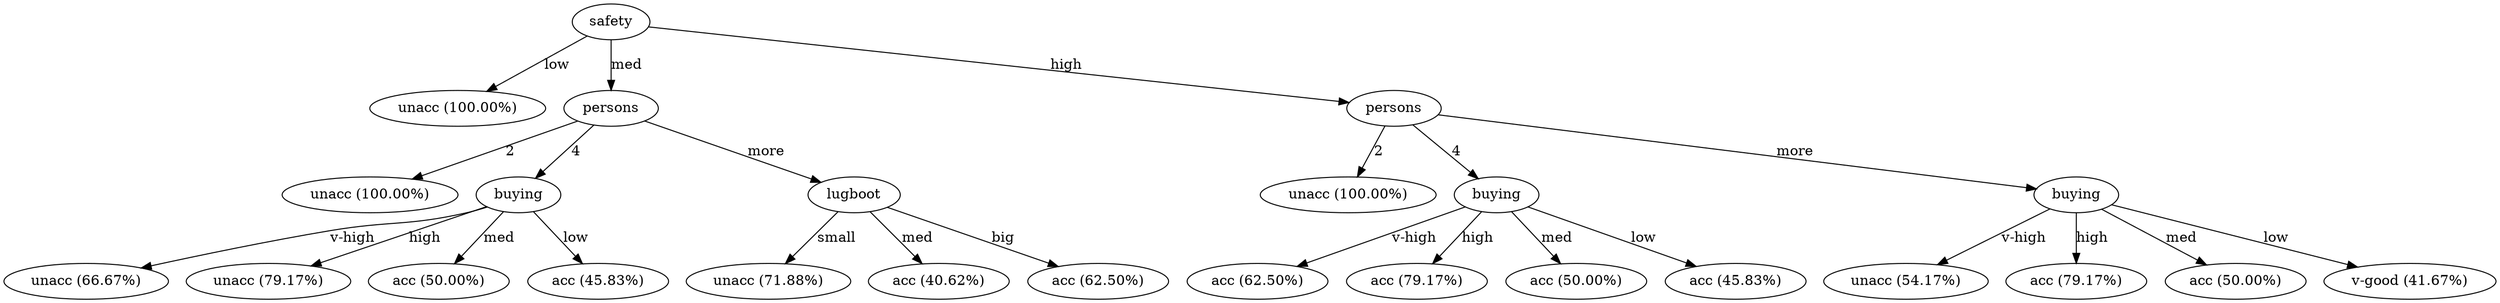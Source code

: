 digraph G {
"bg==" [ shape=oval label="safety"]
"bg==" -> "bi0w" [ label="low" ]
"bi0w" [ shape=oval label="unacc (100.00%)"]
"bg==" -> "bi0x" [ label="med" ]
"bi0x" [ shape=oval label="persons"]
"bi0x" -> "bi0xLTA=" [ label="2" ]
"bi0xLTA=" [ shape=oval label="unacc (100.00%)"]
"bi0x" -> "bi0xLTE=" [ label="4" ]
"bi0xLTE=" [ shape=oval label="buying"]
"bi0xLTE=" -> "bi0xLTEtMA==" [ label="v-high" ]
"bi0xLTEtMA==" [ shape=oval label="unacc (66.67%)"]
"bi0xLTE=" -> "bi0xLTEtMQ==" [ label="high" ]
"bi0xLTEtMQ==" [ shape=oval label="unacc (79.17%)"]
"bi0xLTE=" -> "bi0xLTEtMg==" [ label="med" ]
"bi0xLTEtMg==" [ shape=oval label="acc (50.00%)"]
"bi0xLTE=" -> "bi0xLTEtMw==" [ label="low" ]
"bi0xLTEtMw==" [ shape=oval label="acc (45.83%)"]
"bi0x" -> "bi0xLTI=" [ label="more" ]
"bi0xLTI=" [ shape=oval label="lugboot"]
"bi0xLTI=" -> "bi0xLTItMA==" [ label="small" ]
"bi0xLTItMA==" [ shape=oval label="unacc (71.88%)"]
"bi0xLTI=" -> "bi0xLTItMQ==" [ label="med" ]
"bi0xLTItMQ==" [ shape=oval label="acc (40.62%)"]
"bi0xLTI=" -> "bi0xLTItMg==" [ label="big" ]
"bi0xLTItMg==" [ shape=oval label="acc (62.50%)"]
"bg==" -> "bi0y" [ label="high" ]
"bi0y" [ shape=oval label="persons"]
"bi0y" -> "bi0yLTA=" [ label="2" ]
"bi0yLTA=" [ shape=oval label="unacc (100.00%)"]
"bi0y" -> "bi0yLTE=" [ label="4" ]
"bi0yLTE=" [ shape=oval label="buying"]
"bi0yLTE=" -> "bi0yLTEtMA==" [ label="v-high" ]
"bi0yLTEtMA==" [ shape=oval label="acc (62.50%)"]
"bi0yLTE=" -> "bi0yLTEtMQ==" [ label="high" ]
"bi0yLTEtMQ==" [ shape=oval label="acc (79.17%)"]
"bi0yLTE=" -> "bi0yLTEtMg==" [ label="med" ]
"bi0yLTEtMg==" [ shape=oval label="acc (50.00%)"]
"bi0yLTE=" -> "bi0yLTEtMw==" [ label="low" ]
"bi0yLTEtMw==" [ shape=oval label="acc (45.83%)"]
"bi0y" -> "bi0yLTI=" [ label="more" ]
"bi0yLTI=" [ shape=oval label="buying"]
"bi0yLTI=" -> "bi0yLTItMA==" [ label="v-high" ]
"bi0yLTItMA==" [ shape=oval label="unacc (54.17%)"]
"bi0yLTI=" -> "bi0yLTItMQ==" [ label="high" ]
"bi0yLTItMQ==" [ shape=oval label="acc (79.17%)"]
"bi0yLTI=" -> "bi0yLTItMg==" [ label="med" ]
"bi0yLTItMg==" [ shape=oval label="acc (50.00%)"]
"bi0yLTI=" -> "bi0yLTItMw==" [ label="low" ]
"bi0yLTItMw==" [ shape=oval label="v-good (41.67%)"]
}
